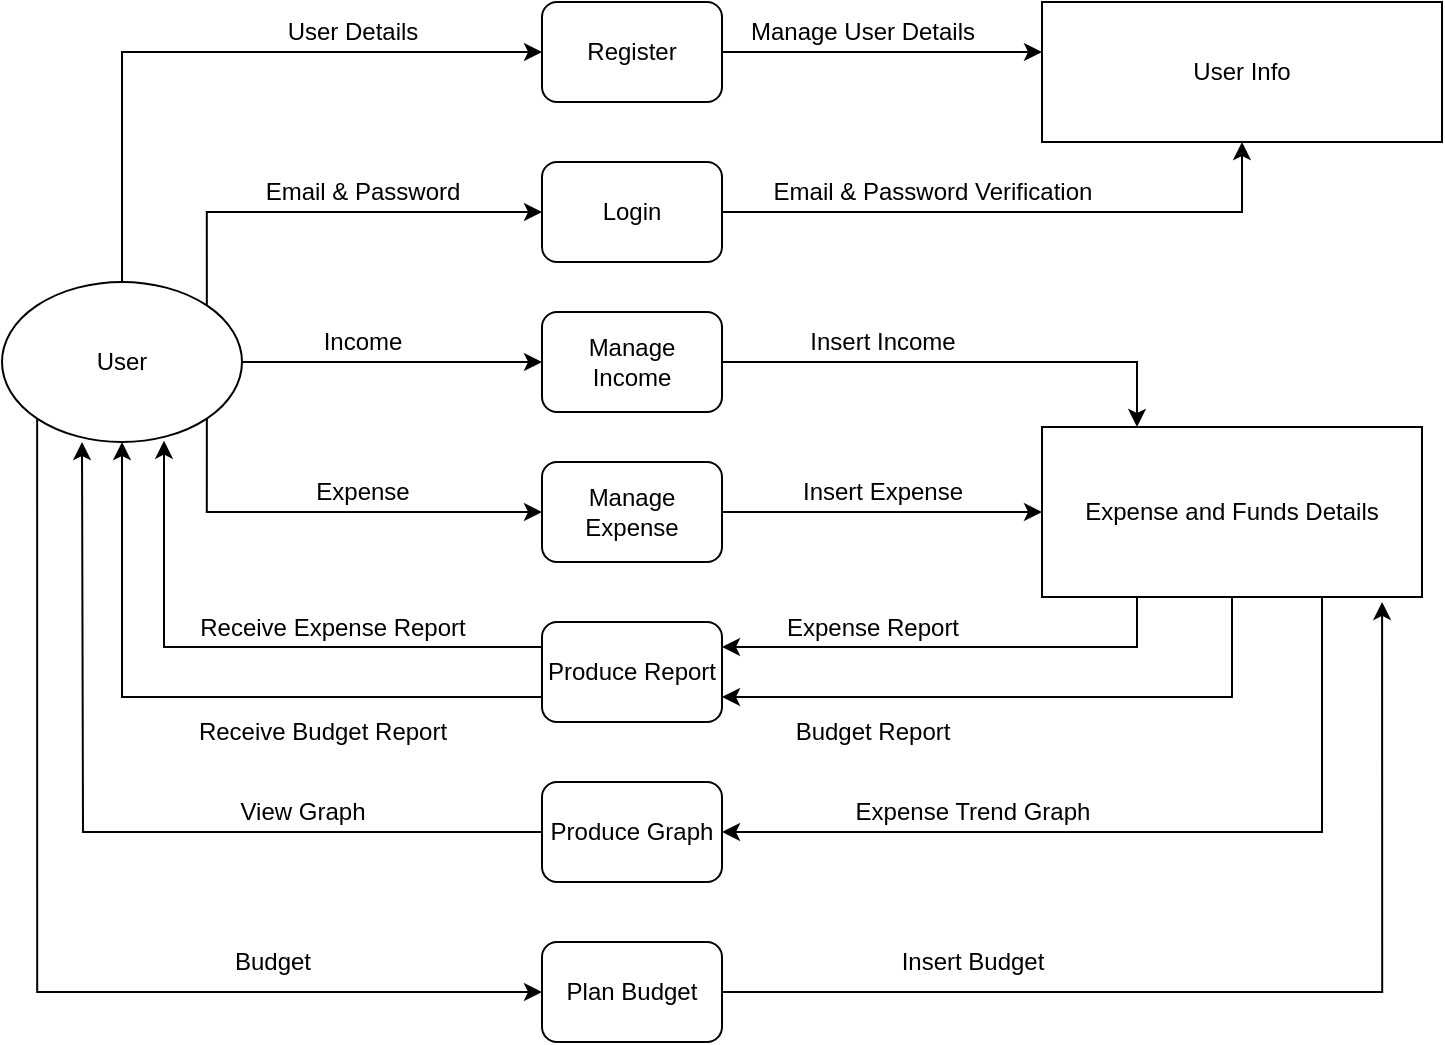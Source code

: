 <mxfile version="20.6.0" type="device"><diagram id="VrtMoBhcya79USXcb2-U" name="Page-1"><mxGraphModel dx="1157" dy="600" grid="1" gridSize="10" guides="1" tooltips="1" connect="1" arrows="1" fold="1" page="1" pageScale="1" pageWidth="850" pageHeight="1100" math="0" shadow="0"><root><mxCell id="0"/><mxCell id="1" parent="0"/><mxCell id="28CXqzfdDQKtwk7prk2z-16" style="edgeStyle=orthogonalEdgeStyle;rounded=0;orthogonalLoop=1;jettySize=auto;html=1;exitX=1;exitY=0.5;exitDx=0;exitDy=0;entryX=0.5;entryY=1;entryDx=0;entryDy=0;" edge="1" parent="1" source="28CXqzfdDQKtwk7prk2z-2" target="28CXqzfdDQKtwk7prk2z-7"><mxGeometry relative="1" as="geometry"/></mxCell><mxCell id="28CXqzfdDQKtwk7prk2z-2" value="Login" style="rounded=1;whiteSpace=wrap;html=1;" vertex="1" parent="1"><mxGeometry x="320" y="150" width="90" height="50" as="geometry"/></mxCell><mxCell id="28CXqzfdDQKtwk7prk2z-18" style="edgeStyle=orthogonalEdgeStyle;rounded=0;orthogonalLoop=1;jettySize=auto;html=1;exitX=1;exitY=0.5;exitDx=0;exitDy=0;entryX=0.25;entryY=0;entryDx=0;entryDy=0;" edge="1" parent="1" source="28CXqzfdDQKtwk7prk2z-3" target="28CXqzfdDQKtwk7prk2z-17"><mxGeometry relative="1" as="geometry"/></mxCell><mxCell id="28CXqzfdDQKtwk7prk2z-3" value="Manage &lt;br&gt;Income" style="rounded=1;whiteSpace=wrap;html=1;" vertex="1" parent="1"><mxGeometry x="320" y="225" width="90" height="50" as="geometry"/></mxCell><mxCell id="28CXqzfdDQKtwk7prk2z-19" style="edgeStyle=orthogonalEdgeStyle;rounded=0;orthogonalLoop=1;jettySize=auto;html=1;exitX=1;exitY=0.5;exitDx=0;exitDy=0;entryX=0;entryY=0.5;entryDx=0;entryDy=0;" edge="1" parent="1" source="28CXqzfdDQKtwk7prk2z-4" target="28CXqzfdDQKtwk7prk2z-17"><mxGeometry relative="1" as="geometry"/></mxCell><mxCell id="28CXqzfdDQKtwk7prk2z-4" value="Manage Expense" style="rounded=1;whiteSpace=wrap;html=1;" vertex="1" parent="1"><mxGeometry x="320" y="300" width="90" height="50" as="geometry"/></mxCell><mxCell id="28CXqzfdDQKtwk7prk2z-15" style="edgeStyle=orthogonalEdgeStyle;rounded=0;orthogonalLoop=1;jettySize=auto;html=1;exitX=1;exitY=0.5;exitDx=0;exitDy=0;" edge="1" parent="1" source="28CXqzfdDQKtwk7prk2z-5"><mxGeometry relative="1" as="geometry"><mxPoint x="570" y="95" as="targetPoint"/></mxGeometry></mxCell><mxCell id="28CXqzfdDQKtwk7prk2z-5" value="Register" style="rounded=1;whiteSpace=wrap;html=1;" vertex="1" parent="1"><mxGeometry x="320" y="70" width="90" height="50" as="geometry"/></mxCell><mxCell id="28CXqzfdDQKtwk7prk2z-14" style="edgeStyle=orthogonalEdgeStyle;rounded=0;orthogonalLoop=1;jettySize=auto;html=1;exitX=0;exitY=0.25;exitDx=0;exitDy=0;entryX=0.675;entryY=0.992;entryDx=0;entryDy=0;entryPerimeter=0;" edge="1" parent="1" source="28CXqzfdDQKtwk7prk2z-6" target="28CXqzfdDQKtwk7prk2z-8"><mxGeometry relative="1" as="geometry"/></mxCell><mxCell id="28CXqzfdDQKtwk7prk2z-24" style="edgeStyle=orthogonalEdgeStyle;rounded=0;orthogonalLoop=1;jettySize=auto;html=1;exitX=0;exitY=0.75;exitDx=0;exitDy=0;entryX=0.5;entryY=1;entryDx=0;entryDy=0;" edge="1" parent="1" source="28CXqzfdDQKtwk7prk2z-6" target="28CXqzfdDQKtwk7prk2z-8"><mxGeometry relative="1" as="geometry"><mxPoint x="90" y="280" as="targetPoint"/></mxGeometry></mxCell><mxCell id="28CXqzfdDQKtwk7prk2z-6" value="Produce Report" style="rounded=1;whiteSpace=wrap;html=1;" vertex="1" parent="1"><mxGeometry x="320" y="380" width="90" height="50" as="geometry"/></mxCell><mxCell id="28CXqzfdDQKtwk7prk2z-7" value="User Info" style="rounded=0;whiteSpace=wrap;html=1;" vertex="1" parent="1"><mxGeometry x="570" y="70" width="200" height="70" as="geometry"/></mxCell><mxCell id="28CXqzfdDQKtwk7prk2z-9" style="edgeStyle=orthogonalEdgeStyle;rounded=0;orthogonalLoop=1;jettySize=auto;html=1;exitX=0.5;exitY=0;exitDx=0;exitDy=0;entryX=0;entryY=0.5;entryDx=0;entryDy=0;" edge="1" parent="1" source="28CXqzfdDQKtwk7prk2z-8" target="28CXqzfdDQKtwk7prk2z-5"><mxGeometry relative="1" as="geometry"/></mxCell><mxCell id="28CXqzfdDQKtwk7prk2z-11" style="edgeStyle=orthogonalEdgeStyle;rounded=0;orthogonalLoop=1;jettySize=auto;html=1;exitX=1;exitY=0;exitDx=0;exitDy=0;entryX=0;entryY=0.5;entryDx=0;entryDy=0;" edge="1" parent="1" source="28CXqzfdDQKtwk7prk2z-8" target="28CXqzfdDQKtwk7prk2z-2"><mxGeometry relative="1" as="geometry"><Array as="points"><mxPoint x="152" y="175"/></Array></mxGeometry></mxCell><mxCell id="28CXqzfdDQKtwk7prk2z-12" style="edgeStyle=orthogonalEdgeStyle;rounded=0;orthogonalLoop=1;jettySize=auto;html=1;exitX=1;exitY=0.5;exitDx=0;exitDy=0;entryX=0;entryY=0.5;entryDx=0;entryDy=0;" edge="1" parent="1" source="28CXqzfdDQKtwk7prk2z-8" target="28CXqzfdDQKtwk7prk2z-3"><mxGeometry relative="1" as="geometry"/></mxCell><mxCell id="28CXqzfdDQKtwk7prk2z-13" style="edgeStyle=orthogonalEdgeStyle;rounded=0;orthogonalLoop=1;jettySize=auto;html=1;exitX=1;exitY=1;exitDx=0;exitDy=0;entryX=0;entryY=0.5;entryDx=0;entryDy=0;" edge="1" parent="1" source="28CXqzfdDQKtwk7prk2z-8" target="28CXqzfdDQKtwk7prk2z-4"><mxGeometry relative="1" as="geometry"><Array as="points"><mxPoint x="152" y="325"/></Array></mxGeometry></mxCell><mxCell id="28CXqzfdDQKtwk7prk2z-42" style="edgeStyle=orthogonalEdgeStyle;rounded=0;orthogonalLoop=1;jettySize=auto;html=1;exitX=0;exitY=1;exitDx=0;exitDy=0;entryX=0;entryY=0.5;entryDx=0;entryDy=0;" edge="1" parent="1" source="28CXqzfdDQKtwk7prk2z-8" target="28CXqzfdDQKtwk7prk2z-41"><mxGeometry relative="1" as="geometry"><Array as="points"><mxPoint x="68" y="565"/></Array></mxGeometry></mxCell><mxCell id="28CXqzfdDQKtwk7prk2z-8" value="User" style="ellipse;whiteSpace=wrap;html=1;rounded=1;" vertex="1" parent="1"><mxGeometry x="50" y="210" width="120" height="80" as="geometry"/></mxCell><mxCell id="28CXqzfdDQKtwk7prk2z-21" style="edgeStyle=orthogonalEdgeStyle;rounded=0;orthogonalLoop=1;jettySize=auto;html=1;exitX=0.25;exitY=1;exitDx=0;exitDy=0;entryX=1;entryY=0.25;entryDx=0;entryDy=0;" edge="1" parent="1" source="28CXqzfdDQKtwk7prk2z-17" target="28CXqzfdDQKtwk7prk2z-6"><mxGeometry relative="1" as="geometry"/></mxCell><mxCell id="28CXqzfdDQKtwk7prk2z-22" style="edgeStyle=orthogonalEdgeStyle;rounded=0;orthogonalLoop=1;jettySize=auto;html=1;exitX=0.75;exitY=1;exitDx=0;exitDy=0;entryX=1;entryY=0.5;entryDx=0;entryDy=0;" edge="1" parent="1" source="28CXqzfdDQKtwk7prk2z-17" target="28CXqzfdDQKtwk7prk2z-20"><mxGeometry relative="1" as="geometry"><Array as="points"><mxPoint x="710" y="367"/><mxPoint x="710" y="485"/></Array></mxGeometry></mxCell><mxCell id="28CXqzfdDQKtwk7prk2z-23" style="edgeStyle=orthogonalEdgeStyle;rounded=0;orthogonalLoop=1;jettySize=auto;html=1;exitX=0.5;exitY=1;exitDx=0;exitDy=0;entryX=1;entryY=0.75;entryDx=0;entryDy=0;" edge="1" parent="1" source="28CXqzfdDQKtwk7prk2z-17" target="28CXqzfdDQKtwk7prk2z-6"><mxGeometry relative="1" as="geometry"/></mxCell><mxCell id="28CXqzfdDQKtwk7prk2z-17" value="Expense and Funds Details" style="rounded=0;whiteSpace=wrap;html=1;" vertex="1" parent="1"><mxGeometry x="570" y="282.5" width="190" height="85" as="geometry"/></mxCell><mxCell id="28CXqzfdDQKtwk7prk2z-25" style="edgeStyle=orthogonalEdgeStyle;rounded=0;orthogonalLoop=1;jettySize=auto;html=1;exitX=0;exitY=0.5;exitDx=0;exitDy=0;" edge="1" parent="1" source="28CXqzfdDQKtwk7prk2z-20"><mxGeometry relative="1" as="geometry"><mxPoint x="90" y="290" as="targetPoint"/></mxGeometry></mxCell><mxCell id="28CXqzfdDQKtwk7prk2z-20" value="Produce Graph" style="rounded=1;whiteSpace=wrap;html=1;" vertex="1" parent="1"><mxGeometry x="320" y="460" width="90" height="50" as="geometry"/></mxCell><mxCell id="28CXqzfdDQKtwk7prk2z-26" value="User Details" style="text;html=1;align=center;verticalAlign=middle;resizable=0;points=[];autosize=1;strokeColor=none;fillColor=none;" vertex="1" parent="1"><mxGeometry x="180" y="70" width="90" height="30" as="geometry"/></mxCell><mxCell id="28CXqzfdDQKtwk7prk2z-27" value="Email &amp;amp; Password" style="text;html=1;align=center;verticalAlign=middle;resizable=0;points=[];autosize=1;strokeColor=none;fillColor=none;" vertex="1" parent="1"><mxGeometry x="170" y="150" width="120" height="30" as="geometry"/></mxCell><mxCell id="28CXqzfdDQKtwk7prk2z-28" value="Income" style="text;html=1;align=center;verticalAlign=middle;resizable=0;points=[];autosize=1;strokeColor=none;fillColor=none;" vertex="1" parent="1"><mxGeometry x="200" y="225" width="60" height="30" as="geometry"/></mxCell><mxCell id="28CXqzfdDQKtwk7prk2z-29" value="Expense" style="text;html=1;align=center;verticalAlign=middle;resizable=0;points=[];autosize=1;strokeColor=none;fillColor=none;" vertex="1" parent="1"><mxGeometry x="195" y="300" width="70" height="30" as="geometry"/></mxCell><mxCell id="28CXqzfdDQKtwk7prk2z-31" value="Manage User Details" style="text;html=1;align=center;verticalAlign=middle;resizable=0;points=[];autosize=1;strokeColor=none;fillColor=none;" vertex="1" parent="1"><mxGeometry x="410" y="70" width="140" height="30" as="geometry"/></mxCell><mxCell id="28CXqzfdDQKtwk7prk2z-32" value="Email &amp;amp; Password Verification" style="text;html=1;align=center;verticalAlign=middle;resizable=0;points=[];autosize=1;strokeColor=none;fillColor=none;" vertex="1" parent="1"><mxGeometry x="425" y="150" width="180" height="30" as="geometry"/></mxCell><mxCell id="28CXqzfdDQKtwk7prk2z-33" value="Insert Income" style="text;html=1;align=center;verticalAlign=middle;resizable=0;points=[];autosize=1;strokeColor=none;fillColor=none;" vertex="1" parent="1"><mxGeometry x="440" y="225" width="100" height="30" as="geometry"/></mxCell><mxCell id="28CXqzfdDQKtwk7prk2z-34" value="Insert Expense" style="text;html=1;align=center;verticalAlign=middle;resizable=0;points=[];autosize=1;strokeColor=none;fillColor=none;" vertex="1" parent="1"><mxGeometry x="440" y="300" width="100" height="30" as="geometry"/></mxCell><mxCell id="28CXqzfdDQKtwk7prk2z-35" value="Expense Report" style="text;html=1;align=center;verticalAlign=middle;resizable=0;points=[];autosize=1;strokeColor=none;fillColor=none;" vertex="1" parent="1"><mxGeometry x="430" y="367.5" width="110" height="30" as="geometry"/></mxCell><mxCell id="28CXqzfdDQKtwk7prk2z-36" value="Budget Report" style="text;html=1;align=center;verticalAlign=middle;resizable=0;points=[];autosize=1;strokeColor=none;fillColor=none;" vertex="1" parent="1"><mxGeometry x="435" y="420" width="100" height="30" as="geometry"/></mxCell><mxCell id="28CXqzfdDQKtwk7prk2z-37" value="Receive Expense Report" style="text;html=1;align=center;verticalAlign=middle;resizable=0;points=[];autosize=1;strokeColor=none;fillColor=none;" vertex="1" parent="1"><mxGeometry x="135" y="367.5" width="160" height="30" as="geometry"/></mxCell><mxCell id="28CXqzfdDQKtwk7prk2z-38" value="Receive Budget Report" style="text;html=1;align=center;verticalAlign=middle;resizable=0;points=[];autosize=1;strokeColor=none;fillColor=none;" vertex="1" parent="1"><mxGeometry x="135" y="420" width="150" height="30" as="geometry"/></mxCell><mxCell id="28CXqzfdDQKtwk7prk2z-39" value="Expense Trend Graph" style="text;html=1;align=center;verticalAlign=middle;resizable=0;points=[];autosize=1;strokeColor=none;fillColor=none;" vertex="1" parent="1"><mxGeometry x="465" y="460" width="140" height="30" as="geometry"/></mxCell><mxCell id="28CXqzfdDQKtwk7prk2z-40" value="View Graph" style="text;html=1;align=center;verticalAlign=middle;resizable=0;points=[];autosize=1;strokeColor=none;fillColor=none;" vertex="1" parent="1"><mxGeometry x="155" y="460" width="90" height="30" as="geometry"/></mxCell><mxCell id="28CXqzfdDQKtwk7prk2z-44" style="edgeStyle=orthogonalEdgeStyle;rounded=0;orthogonalLoop=1;jettySize=auto;html=1;exitX=1;exitY=0.5;exitDx=0;exitDy=0;entryX=0.895;entryY=1.029;entryDx=0;entryDy=0;entryPerimeter=0;" edge="1" parent="1" source="28CXqzfdDQKtwk7prk2z-41" target="28CXqzfdDQKtwk7prk2z-17"><mxGeometry relative="1" as="geometry"><mxPoint x="740.067" y="395" as="targetPoint"/></mxGeometry></mxCell><mxCell id="28CXqzfdDQKtwk7prk2z-41" value="Plan Budget" style="rounded=1;whiteSpace=wrap;html=1;" vertex="1" parent="1"><mxGeometry x="320" y="540" width="90" height="50" as="geometry"/></mxCell><mxCell id="28CXqzfdDQKtwk7prk2z-45" value="Budget" style="text;html=1;align=center;verticalAlign=middle;resizable=0;points=[];autosize=1;strokeColor=none;fillColor=none;" vertex="1" parent="1"><mxGeometry x="155" y="535" width="60" height="30" as="geometry"/></mxCell><mxCell id="28CXqzfdDQKtwk7prk2z-46" value="Insert Budget" style="text;html=1;align=center;verticalAlign=middle;resizable=0;points=[];autosize=1;strokeColor=none;fillColor=none;" vertex="1" parent="1"><mxGeometry x="490" y="535" width="90" height="30" as="geometry"/></mxCell></root></mxGraphModel></diagram></mxfile>